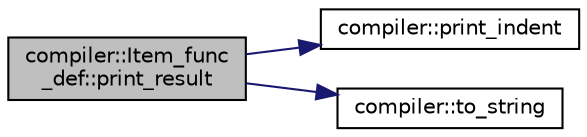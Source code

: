 digraph "compiler::Item_func_def::print_result"
{
 // LATEX_PDF_SIZE
  edge [fontname="Helvetica",fontsize="10",labelfontname="Helvetica",labelfontsize="10"];
  node [fontname="Helvetica",fontsize="10",shape=record];
  rankdir="LR";
  Node1 [label="compiler::Item_func\l_def::print_result",height=0.2,width=0.4,color="black", fillcolor="grey75", style="filled", fontcolor="black",tooltip="Prints the the parse result as an abstract syntax tree."];
  Node1 -> Node2 [color="midnightblue",fontsize="10",style="solid",fontname="Helvetica"];
  Node2 [label="compiler::print_indent",height=0.2,width=0.4,color="black", fillcolor="white", style="filled",URL="$namespacecompiler.html#a55a566e8e34f8cce7a51232585c45f0a",tooltip="Print indentation for each node in the AST."];
  Node1 -> Node3 [color="midnightblue",fontsize="10",style="solid",fontname="Helvetica"];
  Node3 [label="compiler::to_string",height=0.2,width=0.4,color="black", fillcolor="white", style="filled",URL="$namespacecompiler.html#a9e9379084949204a943d0a187e15a83f",tooltip=" "];
}
